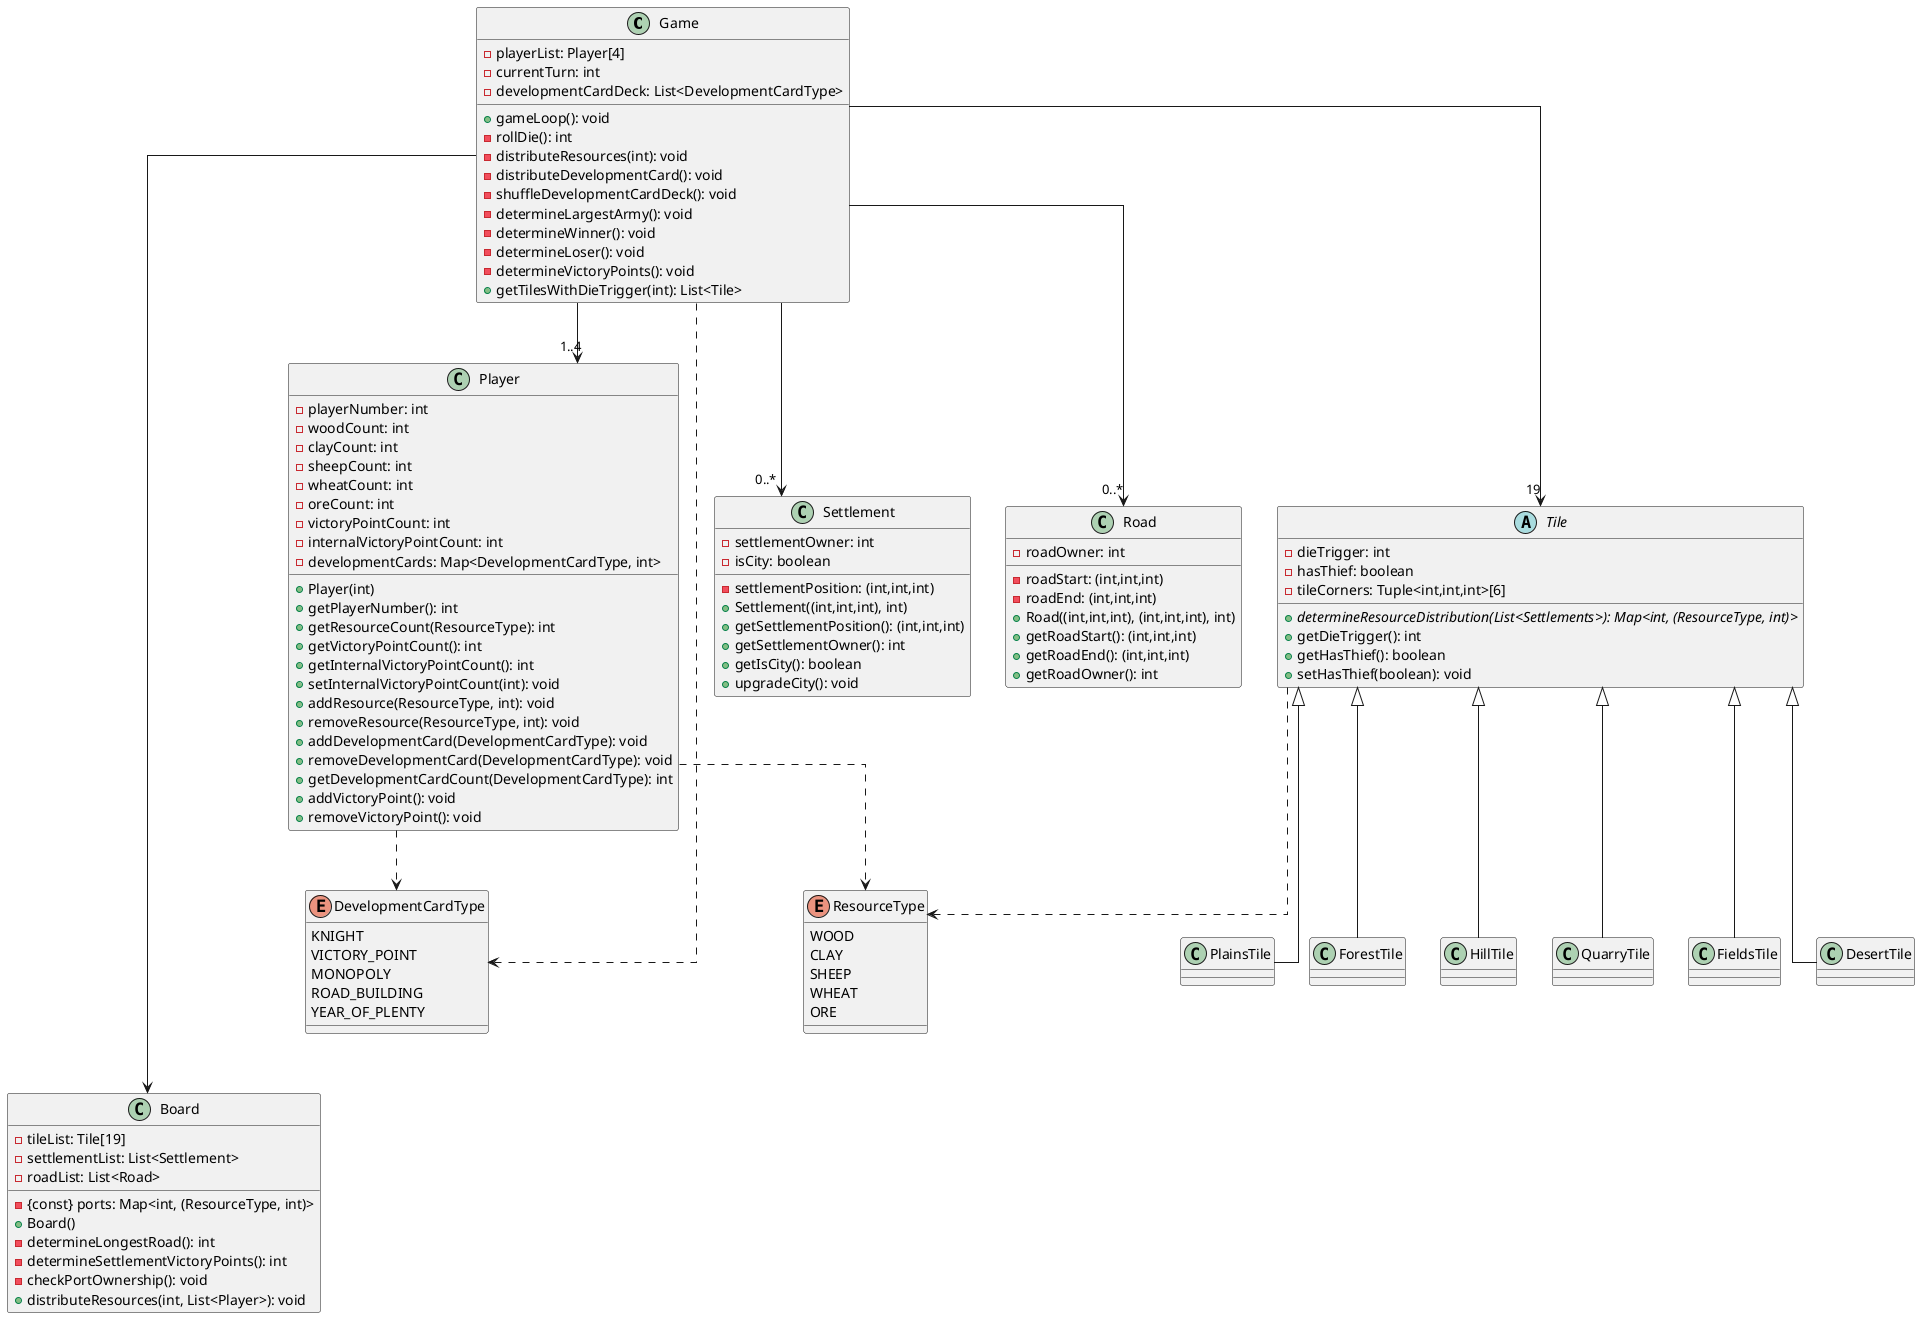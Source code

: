 @startuml "Catan Draft"

skinparam componentStyle uml2
skinparam Linetype ortho

class Game{
	- playerList: Player[4]
	- currentTurn: int
	- developmentCardDeck: List<DevelopmentCardType>

	+ gameLoop(): void
	- rollDie(): int
	- distributeResources(int): void
	- distributeDevelopmentCard(): void
	- shuffleDevelopmentCardDeck(): void
	- determineLargestArmy(): void
	- determineWinner(): void
	- determineLoser(): void
	- determineVictoryPoints(): void
	+ getTilesWithDieTrigger(int): List<Tile>
}

class Board{
	- {const} ports: Map<int, (ResourceType, int)>
	- tileList: Tile[19]
	- settlementList: List<Settlement>
	- roadList: List<Road>

	+ Board()
	- determineLongestRoad(): int
	- determineSettlementVictoryPoints(): int
	- checkPortOwnership(): void
	+ distributeResources(int, List<Player>): void
}


class Player{
	- playerNumber: int
	- woodCount: int
	- clayCount: int
	- sheepCount: int
	- wheatCount: int
	- oreCount: int
	- victoryPointCount: int
	- internalVictoryPointCount: int
	- developmentCards: Map<DevelopmentCardType, int>
	+ Player(int)
	+ getPlayerNumber(): int
	+ getResourceCount(ResourceType): int
	+ getVictoryPointCount(): int
	+ getInternalVictoryPointCount(): int
	+ setInternalVictoryPointCount(int): void
	+ addResource(ResourceType, int): void
	+ removeResource(ResourceType, int): void
	+ addDevelopmentCard(DevelopmentCardType): void
	+ removeDevelopmentCard(DevelopmentCardType): void
	+ getDevelopmentCardCount(DevelopmentCardType): int
	+ addVictoryPoint(): void
	+ removeVictoryPoint(): void
}

enum DevelopmentCardType{
	KNIGHT
	VICTORY_POINT
	MONOPOLY
	ROAD_BUILDING
	YEAR_OF_PLENTY
}

class Settlement{
	- settlementPosition: (int,int,int)
	- settlementOwner: int
	- isCity: boolean

	+ Settlement((int,int,int), int)
	+ getSettlementPosition(): (int,int,int)
	+ getSettlementOwner(): int
	+ getIsCity(): boolean
	+ upgradeCity(): void
}

class Road{
	- roadStart: (int,int,int)
	- roadEnd: (int,int,int)
	- roadOwner: int

	+ Road((int,int,int), (int,int,int), int)
	+ getRoadStart(): (int,int,int)
	+ getRoadEnd(): (int,int,int)
	+ getRoadOwner(): int
}

enum ResourceType{
	WOOD
	CLAY
	SHEEP
	WHEAT
	ORE
}



abstract class Tile{
	- dieTrigger: int
	- hasThief: boolean
	- tileCorners: Tuple<int,int,int>[6]
	+ {abstract} determineResourceDistribution(List<Settlements>): Map<int, (ResourceType, int)>
	+ getDieTrigger(): int
	+ getHasThief(): boolean
	+ setHasThief(boolean): void
}

class PlainsTile extends Tile{
}

class ForestTile extends Tile{
}

class HillTile extends Tile{
}

class QuarryTile extends Tile{
}

class FieldsTile extends Tile{
}

class DesertTile extends Tile{
}

Game --> "1..4" Player
Game --> "0..*" Settlement
Game --> "0..*" Road
Game --> "19" Tile
Game ----> Board

Player ..> DevelopmentCardType
Game ..> DevelopmentCardType

Player ..> ResourceType
Tile ..> ResourceType

@enduml